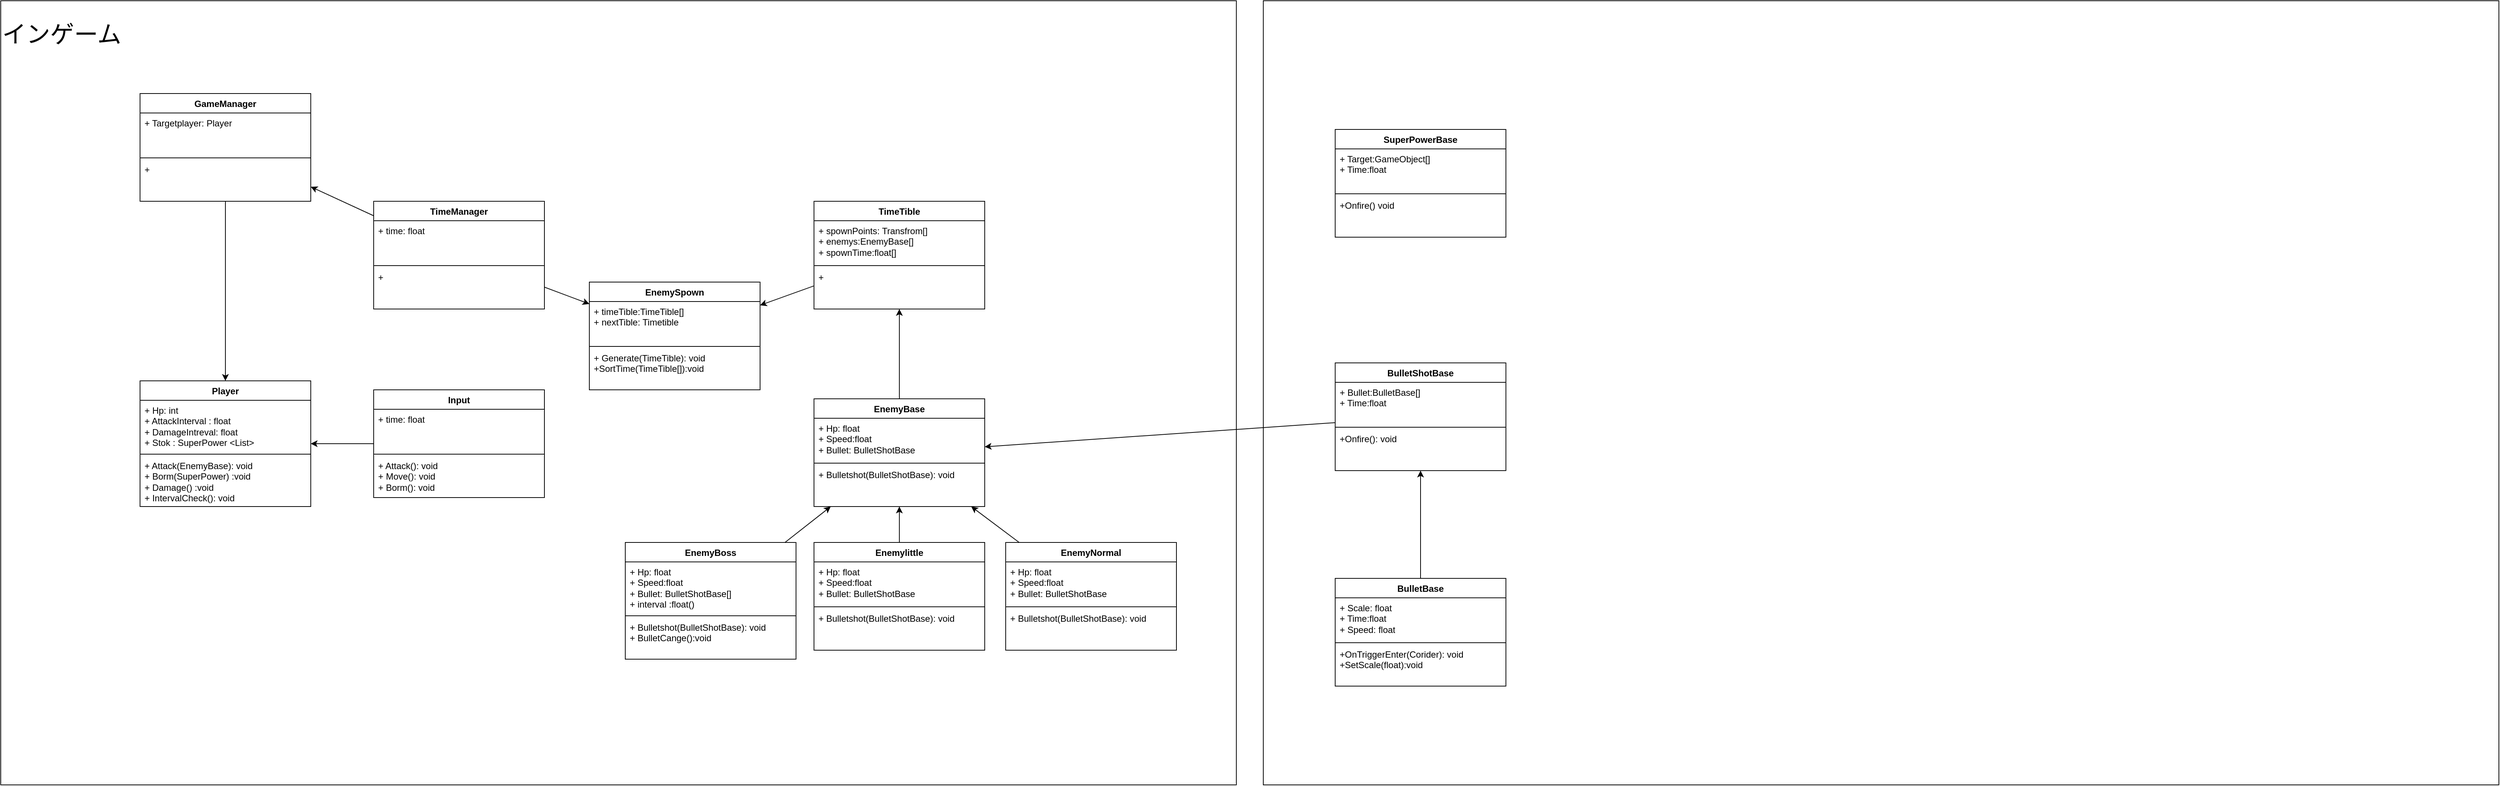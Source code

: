 <mxfile version="25.0.3">
  <diagram id="C5RBs43oDa-KdzZeNtuy" name="Page-1">
    <mxGraphModel dx="1044" dy="597" grid="1" gridSize="12" guides="1" tooltips="1" connect="1" arrows="1" fold="1" page="1" pageScale="1" pageWidth="1600" pageHeight="900" math="0" shadow="0">
      <root>
        <mxCell id="WIyWlLk6GJQsqaUBKTNV-0" />
        <mxCell id="WIyWlLk6GJQsqaUBKTNV-1" parent="WIyWlLk6GJQsqaUBKTNV-0" />
        <mxCell id="qNqzVhPJE8xCvwRogEjn-1" value="" style="whiteSpace=wrap;html=1;" vertex="1" parent="WIyWlLk6GJQsqaUBKTNV-1">
          <mxGeometry x="30" y="20" width="1650" height="1048" as="geometry" />
        </mxCell>
        <mxCell id="qNqzVhPJE8xCvwRogEjn-2" value="&lt;font style=&quot;font-size: 32px;&quot;&gt;インゲーム&lt;/font&gt;" style="text;html=1;align=left;verticalAlign=middle;whiteSpace=wrap;rounded=0;" vertex="1" parent="WIyWlLk6GJQsqaUBKTNV-1">
          <mxGeometry x="30" y="20" width="170" height="90" as="geometry" />
        </mxCell>
        <mxCell id="qNqzVhPJE8xCvwRogEjn-11" value="EnemyBase" style="swimlane;fontStyle=1;align=center;verticalAlign=top;childLayout=stackLayout;horizontal=1;startSize=26;horizontalStack=0;resizeParent=1;resizeParentMax=0;resizeLast=0;collapsible=1;marginBottom=0;whiteSpace=wrap;html=1;" vertex="1" parent="WIyWlLk6GJQsqaUBKTNV-1">
          <mxGeometry x="1116" y="552" width="228" height="144" as="geometry" />
        </mxCell>
        <mxCell id="qNqzVhPJE8xCvwRogEjn-12" value="+ Hp: float&lt;div&gt;+ Speed:float&lt;/div&gt;&lt;div&gt;+ Bullet: BulletShotBase&lt;/div&gt;" style="text;strokeColor=none;fillColor=none;align=left;verticalAlign=top;spacingLeft=4;spacingRight=4;overflow=hidden;rotatable=0;points=[[0,0.5],[1,0.5]];portConstraint=eastwest;whiteSpace=wrap;html=1;" vertex="1" parent="qNqzVhPJE8xCvwRogEjn-11">
          <mxGeometry y="26" width="228" height="58" as="geometry" />
        </mxCell>
        <mxCell id="qNqzVhPJE8xCvwRogEjn-13" value="" style="line;strokeWidth=1;fillColor=none;align=left;verticalAlign=middle;spacingTop=-1;spacingLeft=3;spacingRight=3;rotatable=0;labelPosition=right;points=[];portConstraint=eastwest;strokeColor=inherit;" vertex="1" parent="qNqzVhPJE8xCvwRogEjn-11">
          <mxGeometry y="84" width="228" height="4" as="geometry" />
        </mxCell>
        <mxCell id="qNqzVhPJE8xCvwRogEjn-14" value="+ Bulletshot(BulletShotBase): void&lt;div&gt;&lt;br&gt;&lt;/div&gt;" style="text;strokeColor=none;fillColor=none;align=left;verticalAlign=top;spacingLeft=4;spacingRight=4;overflow=hidden;rotatable=0;points=[[0,0.5],[1,0.5]];portConstraint=eastwest;whiteSpace=wrap;html=1;" vertex="1" parent="qNqzVhPJE8xCvwRogEjn-11">
          <mxGeometry y="88" width="228" height="56" as="geometry" />
        </mxCell>
        <mxCell id="qNqzVhPJE8xCvwRogEjn-16" value="TimeManager" style="swimlane;fontStyle=1;align=center;verticalAlign=top;childLayout=stackLayout;horizontal=1;startSize=26;horizontalStack=0;resizeParent=1;resizeParentMax=0;resizeLast=0;collapsible=1;marginBottom=0;whiteSpace=wrap;html=1;" vertex="1" parent="WIyWlLk6GJQsqaUBKTNV-1">
          <mxGeometry x="528" y="288" width="228" height="144" as="geometry" />
        </mxCell>
        <mxCell id="qNqzVhPJE8xCvwRogEjn-17" value="+ time: float" style="text;strokeColor=none;fillColor=none;align=left;verticalAlign=top;spacingLeft=4;spacingRight=4;overflow=hidden;rotatable=0;points=[[0,0.5],[1,0.5]];portConstraint=eastwest;whiteSpace=wrap;html=1;" vertex="1" parent="qNqzVhPJE8xCvwRogEjn-16">
          <mxGeometry y="26" width="228" height="58" as="geometry" />
        </mxCell>
        <mxCell id="qNqzVhPJE8xCvwRogEjn-18" value="" style="line;strokeWidth=1;fillColor=none;align=left;verticalAlign=middle;spacingTop=-1;spacingLeft=3;spacingRight=3;rotatable=0;labelPosition=right;points=[];portConstraint=eastwest;strokeColor=inherit;" vertex="1" parent="qNqzVhPJE8xCvwRogEjn-16">
          <mxGeometry y="84" width="228" height="4" as="geometry" />
        </mxCell>
        <mxCell id="qNqzVhPJE8xCvwRogEjn-19" value="+&amp;nbsp;&lt;div&gt;&lt;br&gt;&lt;/div&gt;" style="text;strokeColor=none;fillColor=none;align=left;verticalAlign=top;spacingLeft=4;spacingRight=4;overflow=hidden;rotatable=0;points=[[0,0.5],[1,0.5]];portConstraint=eastwest;whiteSpace=wrap;html=1;" vertex="1" parent="qNqzVhPJE8xCvwRogEjn-16">
          <mxGeometry y="88" width="228" height="56" as="geometry" />
        </mxCell>
        <mxCell id="qNqzVhPJE8xCvwRogEjn-21" value="" style="endArrow=classic;html=1;rounded=0;" edge="1" parent="WIyWlLk6GJQsqaUBKTNV-1" source="qNqzVhPJE8xCvwRogEjn-16" target="qNqzVhPJE8xCvwRogEjn-60">
          <mxGeometry width="50" height="50" relative="1" as="geometry">
            <mxPoint x="804" y="350" as="sourcePoint" />
            <mxPoint x="470" y="252.249" as="targetPoint" />
          </mxGeometry>
        </mxCell>
        <mxCell id="qNqzVhPJE8xCvwRogEjn-22" value="" style="endArrow=classic;html=1;rounded=0;" edge="1" parent="WIyWlLk6GJQsqaUBKTNV-1" source="qNqzVhPJE8xCvwRogEjn-16" target="qNqzVhPJE8xCvwRogEjn-35">
          <mxGeometry width="50" height="50" relative="1" as="geometry">
            <mxPoint x="900" y="458" as="sourcePoint" />
            <mxPoint x="950" y="408" as="targetPoint" />
          </mxGeometry>
        </mxCell>
        <mxCell id="qNqzVhPJE8xCvwRogEjn-35" value="EnemySpown" style="swimlane;fontStyle=1;align=center;verticalAlign=top;childLayout=stackLayout;horizontal=1;startSize=26;horizontalStack=0;resizeParent=1;resizeParentMax=0;resizeLast=0;collapsible=1;marginBottom=0;whiteSpace=wrap;html=1;" vertex="1" parent="WIyWlLk6GJQsqaUBKTNV-1">
          <mxGeometry x="816" y="396" width="228" height="144" as="geometry" />
        </mxCell>
        <mxCell id="qNqzVhPJE8xCvwRogEjn-36" value="&lt;div&gt;+ timeTible:TimeTible[]&lt;/div&gt;&lt;div&gt;+ nextTible: Timetible&lt;/div&gt;" style="text;strokeColor=none;fillColor=none;align=left;verticalAlign=top;spacingLeft=4;spacingRight=4;overflow=hidden;rotatable=0;points=[[0,0.5],[1,0.5]];portConstraint=eastwest;whiteSpace=wrap;html=1;" vertex="1" parent="qNqzVhPJE8xCvwRogEjn-35">
          <mxGeometry y="26" width="228" height="58" as="geometry" />
        </mxCell>
        <mxCell id="qNqzVhPJE8xCvwRogEjn-37" value="" style="line;strokeWidth=1;fillColor=none;align=left;verticalAlign=middle;spacingTop=-1;spacingLeft=3;spacingRight=3;rotatable=0;labelPosition=right;points=[];portConstraint=eastwest;strokeColor=inherit;" vertex="1" parent="qNqzVhPJE8xCvwRogEjn-35">
          <mxGeometry y="84" width="228" height="4" as="geometry" />
        </mxCell>
        <mxCell id="qNqzVhPJE8xCvwRogEjn-38" value="+ Generate(TimeTible): void&lt;div&gt;+SortTime(TimeTible[]):void&lt;/div&gt;" style="text;strokeColor=none;fillColor=none;align=left;verticalAlign=top;spacingLeft=4;spacingRight=4;overflow=hidden;rotatable=0;points=[[0,0.5],[1,0.5]];portConstraint=eastwest;whiteSpace=wrap;html=1;" vertex="1" parent="qNqzVhPJE8xCvwRogEjn-35">
          <mxGeometry y="88" width="228" height="56" as="geometry" />
        </mxCell>
        <mxCell id="qNqzVhPJE8xCvwRogEjn-39" value="EnemyBoss" style="swimlane;fontStyle=1;align=center;verticalAlign=top;childLayout=stackLayout;horizontal=1;startSize=26;horizontalStack=0;resizeParent=1;resizeParentMax=0;resizeLast=0;collapsible=1;marginBottom=0;whiteSpace=wrap;html=1;" vertex="1" parent="WIyWlLk6GJQsqaUBKTNV-1">
          <mxGeometry x="864" y="744" width="228" height="156" as="geometry" />
        </mxCell>
        <mxCell id="qNqzVhPJE8xCvwRogEjn-40" value="+ Hp: float&lt;div&gt;+ Speed:float&lt;/div&gt;&lt;div&gt;+ Bullet: BulletShotBase[]&lt;/div&gt;&lt;div&gt;+ interval :float()&lt;/div&gt;" style="text;strokeColor=none;fillColor=none;align=left;verticalAlign=top;spacingLeft=4;spacingRight=4;overflow=hidden;rotatable=0;points=[[0,0.5],[1,0.5]];portConstraint=eastwest;whiteSpace=wrap;html=1;" vertex="1" parent="qNqzVhPJE8xCvwRogEjn-39">
          <mxGeometry y="26" width="228" height="70" as="geometry" />
        </mxCell>
        <mxCell id="qNqzVhPJE8xCvwRogEjn-41" value="" style="line;strokeWidth=1;fillColor=none;align=left;verticalAlign=middle;spacingTop=-1;spacingLeft=3;spacingRight=3;rotatable=0;labelPosition=right;points=[];portConstraint=eastwest;strokeColor=inherit;" vertex="1" parent="qNqzVhPJE8xCvwRogEjn-39">
          <mxGeometry y="96" width="228" height="4" as="geometry" />
        </mxCell>
        <mxCell id="qNqzVhPJE8xCvwRogEjn-42" value="+ Bulletshot(BulletShotBase): void&lt;div&gt;+ BulletCange():void&lt;/div&gt;" style="text;strokeColor=none;fillColor=none;align=left;verticalAlign=top;spacingLeft=4;spacingRight=4;overflow=hidden;rotatable=0;points=[[0,0.5],[1,0.5]];portConstraint=eastwest;whiteSpace=wrap;html=1;" vertex="1" parent="qNqzVhPJE8xCvwRogEjn-39">
          <mxGeometry y="100" width="228" height="56" as="geometry" />
        </mxCell>
        <mxCell id="qNqzVhPJE8xCvwRogEjn-43" value="EnemyNormal" style="swimlane;fontStyle=1;align=center;verticalAlign=top;childLayout=stackLayout;horizontal=1;startSize=26;horizontalStack=0;resizeParent=1;resizeParentMax=0;resizeLast=0;collapsible=1;marginBottom=0;whiteSpace=wrap;html=1;" vertex="1" parent="WIyWlLk6GJQsqaUBKTNV-1">
          <mxGeometry x="1372" y="744" width="228" height="144" as="geometry" />
        </mxCell>
        <mxCell id="qNqzVhPJE8xCvwRogEjn-44" value="+ Hp: float&lt;div&gt;+ Speed:float&lt;/div&gt;&lt;div&gt;+ Bullet: BulletShotBase&lt;/div&gt;" style="text;strokeColor=none;fillColor=none;align=left;verticalAlign=top;spacingLeft=4;spacingRight=4;overflow=hidden;rotatable=0;points=[[0,0.5],[1,0.5]];portConstraint=eastwest;whiteSpace=wrap;html=1;" vertex="1" parent="qNqzVhPJE8xCvwRogEjn-43">
          <mxGeometry y="26" width="228" height="58" as="geometry" />
        </mxCell>
        <mxCell id="qNqzVhPJE8xCvwRogEjn-45" value="" style="line;strokeWidth=1;fillColor=none;align=left;verticalAlign=middle;spacingTop=-1;spacingLeft=3;spacingRight=3;rotatable=0;labelPosition=right;points=[];portConstraint=eastwest;strokeColor=inherit;" vertex="1" parent="qNqzVhPJE8xCvwRogEjn-43">
          <mxGeometry y="84" width="228" height="4" as="geometry" />
        </mxCell>
        <mxCell id="qNqzVhPJE8xCvwRogEjn-46" value="+ Bulletshot(BulletShotBase): void&lt;div&gt;&lt;br&gt;&lt;/div&gt;" style="text;strokeColor=none;fillColor=none;align=left;verticalAlign=top;spacingLeft=4;spacingRight=4;overflow=hidden;rotatable=0;points=[[0,0.5],[1,0.5]];portConstraint=eastwest;whiteSpace=wrap;html=1;" vertex="1" parent="qNqzVhPJE8xCvwRogEjn-43">
          <mxGeometry y="88" width="228" height="56" as="geometry" />
        </mxCell>
        <mxCell id="qNqzVhPJE8xCvwRogEjn-47" value="Enemylittle" style="swimlane;fontStyle=1;align=center;verticalAlign=top;childLayout=stackLayout;horizontal=1;startSize=26;horizontalStack=0;resizeParent=1;resizeParentMax=0;resizeLast=0;collapsible=1;marginBottom=0;whiteSpace=wrap;html=1;" vertex="1" parent="WIyWlLk6GJQsqaUBKTNV-1">
          <mxGeometry x="1116" y="744" width="228" height="144" as="geometry" />
        </mxCell>
        <mxCell id="qNqzVhPJE8xCvwRogEjn-48" value="+ Hp: float&lt;div&gt;+ Speed:float&lt;/div&gt;&lt;div&gt;+ Bullet: BulletShotBase&lt;/div&gt;" style="text;strokeColor=none;fillColor=none;align=left;verticalAlign=top;spacingLeft=4;spacingRight=4;overflow=hidden;rotatable=0;points=[[0,0.5],[1,0.5]];portConstraint=eastwest;whiteSpace=wrap;html=1;" vertex="1" parent="qNqzVhPJE8xCvwRogEjn-47">
          <mxGeometry y="26" width="228" height="58" as="geometry" />
        </mxCell>
        <mxCell id="qNqzVhPJE8xCvwRogEjn-49" value="" style="line;strokeWidth=1;fillColor=none;align=left;verticalAlign=middle;spacingTop=-1;spacingLeft=3;spacingRight=3;rotatable=0;labelPosition=right;points=[];portConstraint=eastwest;strokeColor=inherit;" vertex="1" parent="qNqzVhPJE8xCvwRogEjn-47">
          <mxGeometry y="84" width="228" height="4" as="geometry" />
        </mxCell>
        <mxCell id="qNqzVhPJE8xCvwRogEjn-50" value="+ Bulletshot(BulletShotBase): void&lt;div&gt;&lt;br&gt;&lt;/div&gt;" style="text;strokeColor=none;fillColor=none;align=left;verticalAlign=top;spacingLeft=4;spacingRight=4;overflow=hidden;rotatable=0;points=[[0,0.5],[1,0.5]];portConstraint=eastwest;whiteSpace=wrap;html=1;" vertex="1" parent="qNqzVhPJE8xCvwRogEjn-47">
          <mxGeometry y="88" width="228" height="56" as="geometry" />
        </mxCell>
        <mxCell id="qNqzVhPJE8xCvwRogEjn-51" value="" style="endArrow=classic;html=1;rounded=0;" edge="1" parent="WIyWlLk6GJQsqaUBKTNV-1" source="qNqzVhPJE8xCvwRogEjn-43" target="qNqzVhPJE8xCvwRogEjn-11">
          <mxGeometry width="50" height="50" relative="1" as="geometry">
            <mxPoint x="1272" y="794" as="sourcePoint" />
            <mxPoint x="1322" y="744" as="targetPoint" />
          </mxGeometry>
        </mxCell>
        <mxCell id="qNqzVhPJE8xCvwRogEjn-52" value="" style="endArrow=classic;html=1;rounded=0;" edge="1" parent="WIyWlLk6GJQsqaUBKTNV-1" source="qNqzVhPJE8xCvwRogEjn-39" target="qNqzVhPJE8xCvwRogEjn-11">
          <mxGeometry width="50" height="50" relative="1" as="geometry">
            <mxPoint x="1272" y="794" as="sourcePoint" />
            <mxPoint x="1322" y="744" as="targetPoint" />
          </mxGeometry>
        </mxCell>
        <mxCell id="qNqzVhPJE8xCvwRogEjn-53" value="" style="endArrow=classic;html=1;rounded=0;" edge="1" parent="WIyWlLk6GJQsqaUBKTNV-1" source="qNqzVhPJE8xCvwRogEjn-47" target="qNqzVhPJE8xCvwRogEjn-11">
          <mxGeometry width="50" height="50" relative="1" as="geometry">
            <mxPoint x="1272" y="794" as="sourcePoint" />
            <mxPoint x="1322" y="744" as="targetPoint" />
          </mxGeometry>
        </mxCell>
        <mxCell id="qNqzVhPJE8xCvwRogEjn-54" value="TimeTible" style="swimlane;fontStyle=1;align=center;verticalAlign=top;childLayout=stackLayout;horizontal=1;startSize=26;horizontalStack=0;resizeParent=1;resizeParentMax=0;resizeLast=0;collapsible=1;marginBottom=0;whiteSpace=wrap;html=1;" vertex="1" parent="WIyWlLk6GJQsqaUBKTNV-1">
          <mxGeometry x="1116" y="288" width="228" height="144" as="geometry" />
        </mxCell>
        <mxCell id="qNqzVhPJE8xCvwRogEjn-55" value="+ spownPoints: Transfrom[]&lt;div&gt;+ enemys:EnemyBase[]&lt;/div&gt;&lt;div&gt;+ spownTime:float[]&lt;/div&gt;" style="text;strokeColor=none;fillColor=none;align=left;verticalAlign=top;spacingLeft=4;spacingRight=4;overflow=hidden;rotatable=0;points=[[0,0.5],[1,0.5]];portConstraint=eastwest;whiteSpace=wrap;html=1;" vertex="1" parent="qNqzVhPJE8xCvwRogEjn-54">
          <mxGeometry y="26" width="228" height="58" as="geometry" />
        </mxCell>
        <mxCell id="qNqzVhPJE8xCvwRogEjn-56" value="" style="line;strokeWidth=1;fillColor=none;align=left;verticalAlign=middle;spacingTop=-1;spacingLeft=3;spacingRight=3;rotatable=0;labelPosition=right;points=[];portConstraint=eastwest;strokeColor=inherit;" vertex="1" parent="qNqzVhPJE8xCvwRogEjn-54">
          <mxGeometry y="84" width="228" height="4" as="geometry" />
        </mxCell>
        <mxCell id="qNqzVhPJE8xCvwRogEjn-57" value="&lt;div&gt;+&lt;/div&gt;" style="text;strokeColor=none;fillColor=none;align=left;verticalAlign=top;spacingLeft=4;spacingRight=4;overflow=hidden;rotatable=0;points=[[0,0.5],[1,0.5]];portConstraint=eastwest;whiteSpace=wrap;html=1;" vertex="1" parent="qNqzVhPJE8xCvwRogEjn-54">
          <mxGeometry y="88" width="228" height="56" as="geometry" />
        </mxCell>
        <mxCell id="qNqzVhPJE8xCvwRogEjn-58" value="" style="endArrow=classic;html=1;rounded=0;" edge="1" parent="WIyWlLk6GJQsqaUBKTNV-1" source="qNqzVhPJE8xCvwRogEjn-54" target="qNqzVhPJE8xCvwRogEjn-35">
          <mxGeometry width="50" height="50" relative="1" as="geometry">
            <mxPoint x="1308" y="638" as="sourcePoint" />
            <mxPoint x="1358" y="588" as="targetPoint" />
          </mxGeometry>
        </mxCell>
        <mxCell id="qNqzVhPJE8xCvwRogEjn-59" value="" style="endArrow=classic;html=1;rounded=0;" edge="1" parent="WIyWlLk6GJQsqaUBKTNV-1" source="qNqzVhPJE8xCvwRogEjn-11" target="qNqzVhPJE8xCvwRogEjn-54">
          <mxGeometry width="50" height="50" relative="1" as="geometry">
            <mxPoint x="1284" y="590" as="sourcePoint" />
            <mxPoint x="1334" y="540" as="targetPoint" />
          </mxGeometry>
        </mxCell>
        <mxCell id="qNqzVhPJE8xCvwRogEjn-60" value="GameManager" style="swimlane;fontStyle=1;align=center;verticalAlign=top;childLayout=stackLayout;horizontal=1;startSize=26;horizontalStack=0;resizeParent=1;resizeParentMax=0;resizeLast=0;collapsible=1;marginBottom=0;whiteSpace=wrap;html=1;" vertex="1" parent="WIyWlLk6GJQsqaUBKTNV-1">
          <mxGeometry x="216" y="144" width="228" height="144" as="geometry" />
        </mxCell>
        <mxCell id="qNqzVhPJE8xCvwRogEjn-61" value="+ Targetplayer: Player" style="text;strokeColor=none;fillColor=none;align=left;verticalAlign=top;spacingLeft=4;spacingRight=4;overflow=hidden;rotatable=0;points=[[0,0.5],[1,0.5]];portConstraint=eastwest;whiteSpace=wrap;html=1;" vertex="1" parent="qNqzVhPJE8xCvwRogEjn-60">
          <mxGeometry y="26" width="228" height="58" as="geometry" />
        </mxCell>
        <mxCell id="qNqzVhPJE8xCvwRogEjn-62" value="" style="line;strokeWidth=1;fillColor=none;align=left;verticalAlign=middle;spacingTop=-1;spacingLeft=3;spacingRight=3;rotatable=0;labelPosition=right;points=[];portConstraint=eastwest;strokeColor=inherit;" vertex="1" parent="qNqzVhPJE8xCvwRogEjn-60">
          <mxGeometry y="84" width="228" height="4" as="geometry" />
        </mxCell>
        <mxCell id="qNqzVhPJE8xCvwRogEjn-63" value="+&amp;nbsp;&lt;div&gt;&lt;br&gt;&lt;/div&gt;" style="text;strokeColor=none;fillColor=none;align=left;verticalAlign=top;spacingLeft=4;spacingRight=4;overflow=hidden;rotatable=0;points=[[0,0.5],[1,0.5]];portConstraint=eastwest;whiteSpace=wrap;html=1;" vertex="1" parent="qNqzVhPJE8xCvwRogEjn-60">
          <mxGeometry y="88" width="228" height="56" as="geometry" />
        </mxCell>
        <mxCell id="qNqzVhPJE8xCvwRogEjn-64" value="" style="whiteSpace=wrap;html=1;" vertex="1" parent="WIyWlLk6GJQsqaUBKTNV-1">
          <mxGeometry x="1716" y="20" width="1650" height="1048" as="geometry" />
        </mxCell>
        <mxCell id="qNqzVhPJE8xCvwRogEjn-65" value="Player" style="swimlane;fontStyle=1;align=center;verticalAlign=top;childLayout=stackLayout;horizontal=1;startSize=26;horizontalStack=0;resizeParent=1;resizeParentMax=0;resizeLast=0;collapsible=1;marginBottom=0;whiteSpace=wrap;html=1;" vertex="1" parent="WIyWlLk6GJQsqaUBKTNV-1">
          <mxGeometry x="216" y="528" width="228" height="168" as="geometry" />
        </mxCell>
        <mxCell id="qNqzVhPJE8xCvwRogEjn-66" value="+ Hp: int&amp;nbsp;&lt;div&gt;+ AttackInterval : float&lt;/div&gt;&lt;div&gt;+ DamageIntreval: float&lt;br&gt;+ Stok : SuperPower &amp;lt;List&amp;gt;&lt;/div&gt;" style="text;strokeColor=none;fillColor=none;align=left;verticalAlign=top;spacingLeft=4;spacingRight=4;overflow=hidden;rotatable=0;points=[[0,0.5],[1,0.5]];portConstraint=eastwest;whiteSpace=wrap;html=1;" vertex="1" parent="qNqzVhPJE8xCvwRogEjn-65">
          <mxGeometry y="26" width="228" height="70" as="geometry" />
        </mxCell>
        <mxCell id="qNqzVhPJE8xCvwRogEjn-67" value="" style="line;strokeWidth=1;fillColor=none;align=left;verticalAlign=middle;spacingTop=-1;spacingLeft=3;spacingRight=3;rotatable=0;labelPosition=right;points=[];portConstraint=eastwest;strokeColor=inherit;" vertex="1" parent="qNqzVhPJE8xCvwRogEjn-65">
          <mxGeometry y="96" width="228" height="4" as="geometry" />
        </mxCell>
        <mxCell id="qNqzVhPJE8xCvwRogEjn-68" value="+ Attack(EnemyBase): void&lt;div&gt;+ Borm(SuperPower) :void&lt;/div&gt;&lt;div&gt;+ Damage() :void&lt;/div&gt;&lt;div&gt;+ IntervalCheck(): void&lt;/div&gt;" style="text;strokeColor=none;fillColor=none;align=left;verticalAlign=top;spacingLeft=4;spacingRight=4;overflow=hidden;rotatable=0;points=[[0,0.5],[1,0.5]];portConstraint=eastwest;whiteSpace=wrap;html=1;" vertex="1" parent="qNqzVhPJE8xCvwRogEjn-65">
          <mxGeometry y="100" width="228" height="68" as="geometry" />
        </mxCell>
        <mxCell id="qNqzVhPJE8xCvwRogEjn-69" value="Input" style="swimlane;fontStyle=1;align=center;verticalAlign=top;childLayout=stackLayout;horizontal=1;startSize=26;horizontalStack=0;resizeParent=1;resizeParentMax=0;resizeLast=0;collapsible=1;marginBottom=0;whiteSpace=wrap;html=1;" vertex="1" parent="WIyWlLk6GJQsqaUBKTNV-1">
          <mxGeometry x="528" y="540" width="228" height="144" as="geometry" />
        </mxCell>
        <mxCell id="qNqzVhPJE8xCvwRogEjn-70" value="+ time: float" style="text;strokeColor=none;fillColor=none;align=left;verticalAlign=top;spacingLeft=4;spacingRight=4;overflow=hidden;rotatable=0;points=[[0,0.5],[1,0.5]];portConstraint=eastwest;whiteSpace=wrap;html=1;" vertex="1" parent="qNqzVhPJE8xCvwRogEjn-69">
          <mxGeometry y="26" width="228" height="58" as="geometry" />
        </mxCell>
        <mxCell id="qNqzVhPJE8xCvwRogEjn-71" value="" style="line;strokeWidth=1;fillColor=none;align=left;verticalAlign=middle;spacingTop=-1;spacingLeft=3;spacingRight=3;rotatable=0;labelPosition=right;points=[];portConstraint=eastwest;strokeColor=inherit;" vertex="1" parent="qNqzVhPJE8xCvwRogEjn-69">
          <mxGeometry y="84" width="228" height="4" as="geometry" />
        </mxCell>
        <mxCell id="qNqzVhPJE8xCvwRogEjn-72" value="+ Attack(): void&lt;div&gt;+ Move(): void&lt;/div&gt;&lt;div&gt;+ Borm(): void&lt;/div&gt;" style="text;strokeColor=none;fillColor=none;align=left;verticalAlign=top;spacingLeft=4;spacingRight=4;overflow=hidden;rotatable=0;points=[[0,0.5],[1,0.5]];portConstraint=eastwest;whiteSpace=wrap;html=1;" vertex="1" parent="qNqzVhPJE8xCvwRogEjn-69">
          <mxGeometry y="88" width="228" height="56" as="geometry" />
        </mxCell>
        <mxCell id="qNqzVhPJE8xCvwRogEjn-73" value="" style="endArrow=classic;html=1;rounded=0;" edge="1" parent="WIyWlLk6GJQsqaUBKTNV-1" source="qNqzVhPJE8xCvwRogEjn-60" target="qNqzVhPJE8xCvwRogEjn-65">
          <mxGeometry width="50" height="50" relative="1" as="geometry">
            <mxPoint x="360" y="302" as="sourcePoint" />
            <mxPoint x="410" y="252" as="targetPoint" />
          </mxGeometry>
        </mxCell>
        <mxCell id="qNqzVhPJE8xCvwRogEjn-74" value="" style="endArrow=classic;html=1;rounded=0;" edge="1" parent="WIyWlLk6GJQsqaUBKTNV-1" source="qNqzVhPJE8xCvwRogEjn-69" target="qNqzVhPJE8xCvwRogEjn-65">
          <mxGeometry width="50" height="50" relative="1" as="geometry">
            <mxPoint x="420" y="830" as="sourcePoint" />
            <mxPoint x="470" y="780" as="targetPoint" />
          </mxGeometry>
        </mxCell>
        <mxCell id="qNqzVhPJE8xCvwRogEjn-79" value="SuperPowerBase" style="swimlane;fontStyle=1;align=center;verticalAlign=top;childLayout=stackLayout;horizontal=1;startSize=26;horizontalStack=0;resizeParent=1;resizeParentMax=0;resizeLast=0;collapsible=1;marginBottom=0;whiteSpace=wrap;html=1;" vertex="1" parent="WIyWlLk6GJQsqaUBKTNV-1">
          <mxGeometry x="1812" y="192" width="228" height="144" as="geometry" />
        </mxCell>
        <mxCell id="qNqzVhPJE8xCvwRogEjn-80" value="&lt;div&gt;+ Target:GameObject[]&lt;/div&gt;&lt;div&gt;+ Time:float&lt;/div&gt;" style="text;strokeColor=none;fillColor=none;align=left;verticalAlign=top;spacingLeft=4;spacingRight=4;overflow=hidden;rotatable=0;points=[[0,0.5],[1,0.5]];portConstraint=eastwest;whiteSpace=wrap;html=1;" vertex="1" parent="qNqzVhPJE8xCvwRogEjn-79">
          <mxGeometry y="26" width="228" height="58" as="geometry" />
        </mxCell>
        <mxCell id="qNqzVhPJE8xCvwRogEjn-81" value="" style="line;strokeWidth=1;fillColor=none;align=left;verticalAlign=middle;spacingTop=-1;spacingLeft=3;spacingRight=3;rotatable=0;labelPosition=right;points=[];portConstraint=eastwest;strokeColor=inherit;" vertex="1" parent="qNqzVhPJE8xCvwRogEjn-79">
          <mxGeometry y="84" width="228" height="4" as="geometry" />
        </mxCell>
        <mxCell id="qNqzVhPJE8xCvwRogEjn-82" value="&lt;div&gt;+Onfire() void&lt;/div&gt;" style="text;strokeColor=none;fillColor=none;align=left;verticalAlign=top;spacingLeft=4;spacingRight=4;overflow=hidden;rotatable=0;points=[[0,0.5],[1,0.5]];portConstraint=eastwest;whiteSpace=wrap;html=1;" vertex="1" parent="qNqzVhPJE8xCvwRogEjn-79">
          <mxGeometry y="88" width="228" height="56" as="geometry" />
        </mxCell>
        <mxCell id="qNqzVhPJE8xCvwRogEjn-83" value="BulletShotBase" style="swimlane;fontStyle=1;align=center;verticalAlign=top;childLayout=stackLayout;horizontal=1;startSize=26;horizontalStack=0;resizeParent=1;resizeParentMax=0;resizeLast=0;collapsible=1;marginBottom=0;whiteSpace=wrap;html=1;" vertex="1" parent="WIyWlLk6GJQsqaUBKTNV-1">
          <mxGeometry x="1812" y="504" width="228" height="144" as="geometry" />
        </mxCell>
        <mxCell id="qNqzVhPJE8xCvwRogEjn-84" value="&lt;div&gt;+ Bullet:BulletBase[]&lt;/div&gt;&lt;div&gt;+ Time:float&lt;/div&gt;" style="text;strokeColor=none;fillColor=none;align=left;verticalAlign=top;spacingLeft=4;spacingRight=4;overflow=hidden;rotatable=0;points=[[0,0.5],[1,0.5]];portConstraint=eastwest;whiteSpace=wrap;html=1;" vertex="1" parent="qNqzVhPJE8xCvwRogEjn-83">
          <mxGeometry y="26" width="228" height="58" as="geometry" />
        </mxCell>
        <mxCell id="qNqzVhPJE8xCvwRogEjn-85" value="" style="line;strokeWidth=1;fillColor=none;align=left;verticalAlign=middle;spacingTop=-1;spacingLeft=3;spacingRight=3;rotatable=0;labelPosition=right;points=[];portConstraint=eastwest;strokeColor=inherit;" vertex="1" parent="qNqzVhPJE8xCvwRogEjn-83">
          <mxGeometry y="84" width="228" height="4" as="geometry" />
        </mxCell>
        <mxCell id="qNqzVhPJE8xCvwRogEjn-86" value="&lt;div&gt;+Onfire(): void&lt;/div&gt;" style="text;strokeColor=none;fillColor=none;align=left;verticalAlign=top;spacingLeft=4;spacingRight=4;overflow=hidden;rotatable=0;points=[[0,0.5],[1,0.5]];portConstraint=eastwest;whiteSpace=wrap;html=1;" vertex="1" parent="qNqzVhPJE8xCvwRogEjn-83">
          <mxGeometry y="88" width="228" height="56" as="geometry" />
        </mxCell>
        <mxCell id="qNqzVhPJE8xCvwRogEjn-87" value="BulletBase" style="swimlane;fontStyle=1;align=center;verticalAlign=top;childLayout=stackLayout;horizontal=1;startSize=26;horizontalStack=0;resizeParent=1;resizeParentMax=0;resizeLast=0;collapsible=1;marginBottom=0;whiteSpace=wrap;html=1;" vertex="1" parent="WIyWlLk6GJQsqaUBKTNV-1">
          <mxGeometry x="1812" y="792" width="228" height="144" as="geometry" />
        </mxCell>
        <mxCell id="qNqzVhPJE8xCvwRogEjn-88" value="&lt;div&gt;+ Scale: float&lt;/div&gt;&lt;div&gt;+ Time:float&lt;/div&gt;&lt;div&gt;+ Speed: float&lt;/div&gt;" style="text;strokeColor=none;fillColor=none;align=left;verticalAlign=top;spacingLeft=4;spacingRight=4;overflow=hidden;rotatable=0;points=[[0,0.5],[1,0.5]];portConstraint=eastwest;whiteSpace=wrap;html=1;" vertex="1" parent="qNqzVhPJE8xCvwRogEjn-87">
          <mxGeometry y="26" width="228" height="58" as="geometry" />
        </mxCell>
        <mxCell id="qNqzVhPJE8xCvwRogEjn-89" value="" style="line;strokeWidth=1;fillColor=none;align=left;verticalAlign=middle;spacingTop=-1;spacingLeft=3;spacingRight=3;rotatable=0;labelPosition=right;points=[];portConstraint=eastwest;strokeColor=inherit;" vertex="1" parent="qNqzVhPJE8xCvwRogEjn-87">
          <mxGeometry y="84" width="228" height="4" as="geometry" />
        </mxCell>
        <mxCell id="qNqzVhPJE8xCvwRogEjn-90" value="&lt;div&gt;+OnTriggerEnter(Corider): void&lt;/div&gt;&lt;div&gt;+SetScale(float):void&lt;/div&gt;" style="text;strokeColor=none;fillColor=none;align=left;verticalAlign=top;spacingLeft=4;spacingRight=4;overflow=hidden;rotatable=0;points=[[0,0.5],[1,0.5]];portConstraint=eastwest;whiteSpace=wrap;html=1;" vertex="1" parent="qNqzVhPJE8xCvwRogEjn-87">
          <mxGeometry y="88" width="228" height="56" as="geometry" />
        </mxCell>
        <mxCell id="qNqzVhPJE8xCvwRogEjn-91" value="" style="endArrow=classic;html=1;rounded=0;" edge="1" parent="WIyWlLk6GJQsqaUBKTNV-1" source="qNqzVhPJE8xCvwRogEjn-83" target="qNqzVhPJE8xCvwRogEjn-11">
          <mxGeometry width="50" height="50" relative="1" as="geometry">
            <mxPoint x="1800" y="698" as="sourcePoint" />
            <mxPoint x="1850" y="648" as="targetPoint" />
          </mxGeometry>
        </mxCell>
        <mxCell id="qNqzVhPJE8xCvwRogEjn-92" value="" style="endArrow=classic;html=1;rounded=0;" edge="1" parent="WIyWlLk6GJQsqaUBKTNV-1" source="qNqzVhPJE8xCvwRogEjn-87" target="qNqzVhPJE8xCvwRogEjn-83">
          <mxGeometry width="50" height="50" relative="1" as="geometry">
            <mxPoint x="1800" y="806" as="sourcePoint" />
            <mxPoint x="1850" y="756" as="targetPoint" />
          </mxGeometry>
        </mxCell>
      </root>
    </mxGraphModel>
  </diagram>
</mxfile>
